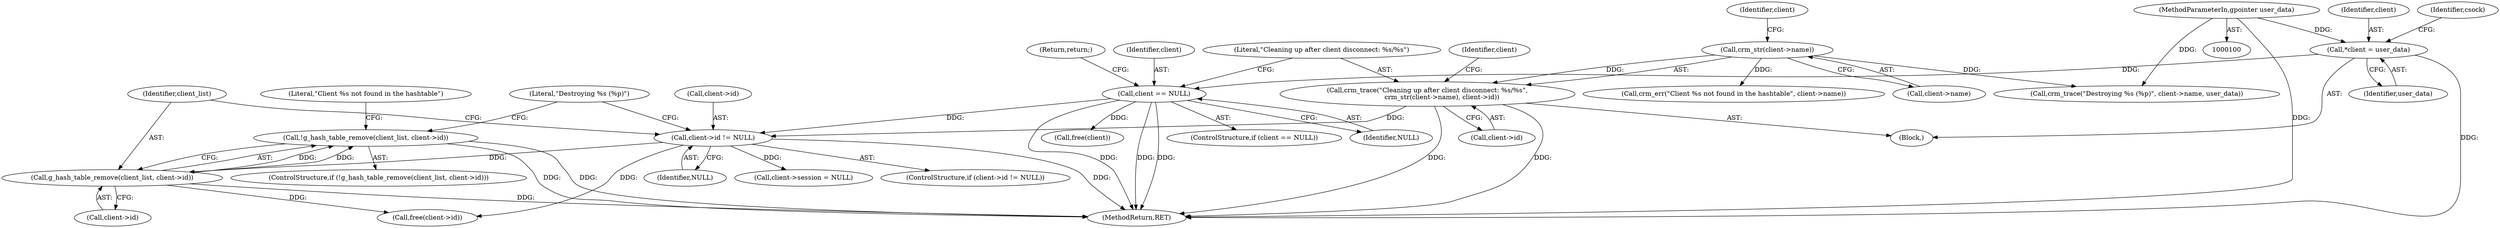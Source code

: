 digraph "0_pacemaker_564f7cc2a51dcd2f28ab12a13394f31be5aa3c93_1@API" {
"1000134" [label="(Call,!g_hash_table_remove(client_list, client->id))"];
"1000135" [label="(Call,g_hash_table_remove(client_list, client->id))"];
"1000127" [label="(Call,client->id != NULL)"];
"1000117" [label="(Call,crm_trace(\"Cleaning up after client disconnect: %s/%s\",\n              crm_str(client->name), client->id))"];
"1000119" [label="(Call,crm_str(client->name))"];
"1000112" [label="(Call,client == NULL)"];
"1000104" [label="(Call,*client = user_data)"];
"1000101" [label="(MethodParameterIn,gpointer user_data)"];
"1000116" [label="(Return,return;)"];
"1000142" [label="(Literal,\"Client %s not found in the hashtable\")"];
"1000109" [label="(Identifier,csock)"];
"1000111" [label="(ControlStructure,if (client == NULL))"];
"1000117" [label="(Call,crm_trace(\"Cleaning up after client disconnect: %s/%s\",\n              crm_str(client->name), client->id))"];
"1000102" [label="(Block,)"];
"1000106" [label="(Identifier,user_data)"];
"1000101" [label="(MethodParameterIn,gpointer user_data)"];
"1000114" [label="(Identifier,NULL)"];
"1000136" [label="(Identifier,client_list)"];
"1000120" [label="(Call,client->name)"];
"1000127" [label="(Call,client->id != NULL)"];
"1000119" [label="(Call,crm_str(client->name))"];
"1000236" [label="(Call,free(client->id))"];
"1000133" [label="(ControlStructure,if (!g_hash_table_remove(client_list, client->id)))"];
"1000258" [label="(MethodReturn,RET)"];
"1000118" [label="(Literal,\"Cleaning up after client disconnect: %s/%s\")"];
"1000124" [label="(Identifier,client)"];
"1000141" [label="(Call,crm_err(\"Client %s not found in the hashtable\", client->name))"];
"1000135" [label="(Call,g_hash_table_remove(client_list, client->id))"];
"1000113" [label="(Identifier,client)"];
"1000129" [label="(Identifier,client)"];
"1000123" [label="(Call,client->id)"];
"1000147" [label="(Literal,\"Destroying %s (%p)\")"];
"1000137" [label="(Call,client->id)"];
"1000131" [label="(Identifier,NULL)"];
"1000112" [label="(Call,client == NULL)"];
"1000216" [label="(Call,client->session = NULL)"];
"1000128" [label="(Call,client->id)"];
"1000134" [label="(Call,!g_hash_table_remove(client_list, client->id))"];
"1000248" [label="(Call,free(client))"];
"1000126" [label="(ControlStructure,if (client->id != NULL))"];
"1000146" [label="(Call,crm_trace(\"Destroying %s (%p)\", client->name, user_data))"];
"1000104" [label="(Call,*client = user_data)"];
"1000105" [label="(Identifier,client)"];
"1000134" -> "1000133"  [label="AST: "];
"1000134" -> "1000135"  [label="CFG: "];
"1000135" -> "1000134"  [label="AST: "];
"1000142" -> "1000134"  [label="CFG: "];
"1000147" -> "1000134"  [label="CFG: "];
"1000134" -> "1000258"  [label="DDG: "];
"1000134" -> "1000258"  [label="DDG: "];
"1000135" -> "1000134"  [label="DDG: "];
"1000135" -> "1000134"  [label="DDG: "];
"1000135" -> "1000137"  [label="CFG: "];
"1000136" -> "1000135"  [label="AST: "];
"1000137" -> "1000135"  [label="AST: "];
"1000135" -> "1000258"  [label="DDG: "];
"1000127" -> "1000135"  [label="DDG: "];
"1000135" -> "1000236"  [label="DDG: "];
"1000127" -> "1000126"  [label="AST: "];
"1000127" -> "1000131"  [label="CFG: "];
"1000128" -> "1000127"  [label="AST: "];
"1000131" -> "1000127"  [label="AST: "];
"1000136" -> "1000127"  [label="CFG: "];
"1000147" -> "1000127"  [label="CFG: "];
"1000127" -> "1000258"  [label="DDG: "];
"1000117" -> "1000127"  [label="DDG: "];
"1000112" -> "1000127"  [label="DDG: "];
"1000127" -> "1000216"  [label="DDG: "];
"1000127" -> "1000236"  [label="DDG: "];
"1000117" -> "1000102"  [label="AST: "];
"1000117" -> "1000123"  [label="CFG: "];
"1000118" -> "1000117"  [label="AST: "];
"1000119" -> "1000117"  [label="AST: "];
"1000123" -> "1000117"  [label="AST: "];
"1000129" -> "1000117"  [label="CFG: "];
"1000117" -> "1000258"  [label="DDG: "];
"1000117" -> "1000258"  [label="DDG: "];
"1000119" -> "1000117"  [label="DDG: "];
"1000119" -> "1000120"  [label="CFG: "];
"1000120" -> "1000119"  [label="AST: "];
"1000124" -> "1000119"  [label="CFG: "];
"1000119" -> "1000141"  [label="DDG: "];
"1000119" -> "1000146"  [label="DDG: "];
"1000112" -> "1000111"  [label="AST: "];
"1000112" -> "1000114"  [label="CFG: "];
"1000113" -> "1000112"  [label="AST: "];
"1000114" -> "1000112"  [label="AST: "];
"1000116" -> "1000112"  [label="CFG: "];
"1000118" -> "1000112"  [label="CFG: "];
"1000112" -> "1000258"  [label="DDG: "];
"1000112" -> "1000258"  [label="DDG: "];
"1000112" -> "1000258"  [label="DDG: "];
"1000104" -> "1000112"  [label="DDG: "];
"1000112" -> "1000248"  [label="DDG: "];
"1000104" -> "1000102"  [label="AST: "];
"1000104" -> "1000106"  [label="CFG: "];
"1000105" -> "1000104"  [label="AST: "];
"1000106" -> "1000104"  [label="AST: "];
"1000109" -> "1000104"  [label="CFG: "];
"1000104" -> "1000258"  [label="DDG: "];
"1000101" -> "1000104"  [label="DDG: "];
"1000101" -> "1000100"  [label="AST: "];
"1000101" -> "1000258"  [label="DDG: "];
"1000101" -> "1000146"  [label="DDG: "];
}
